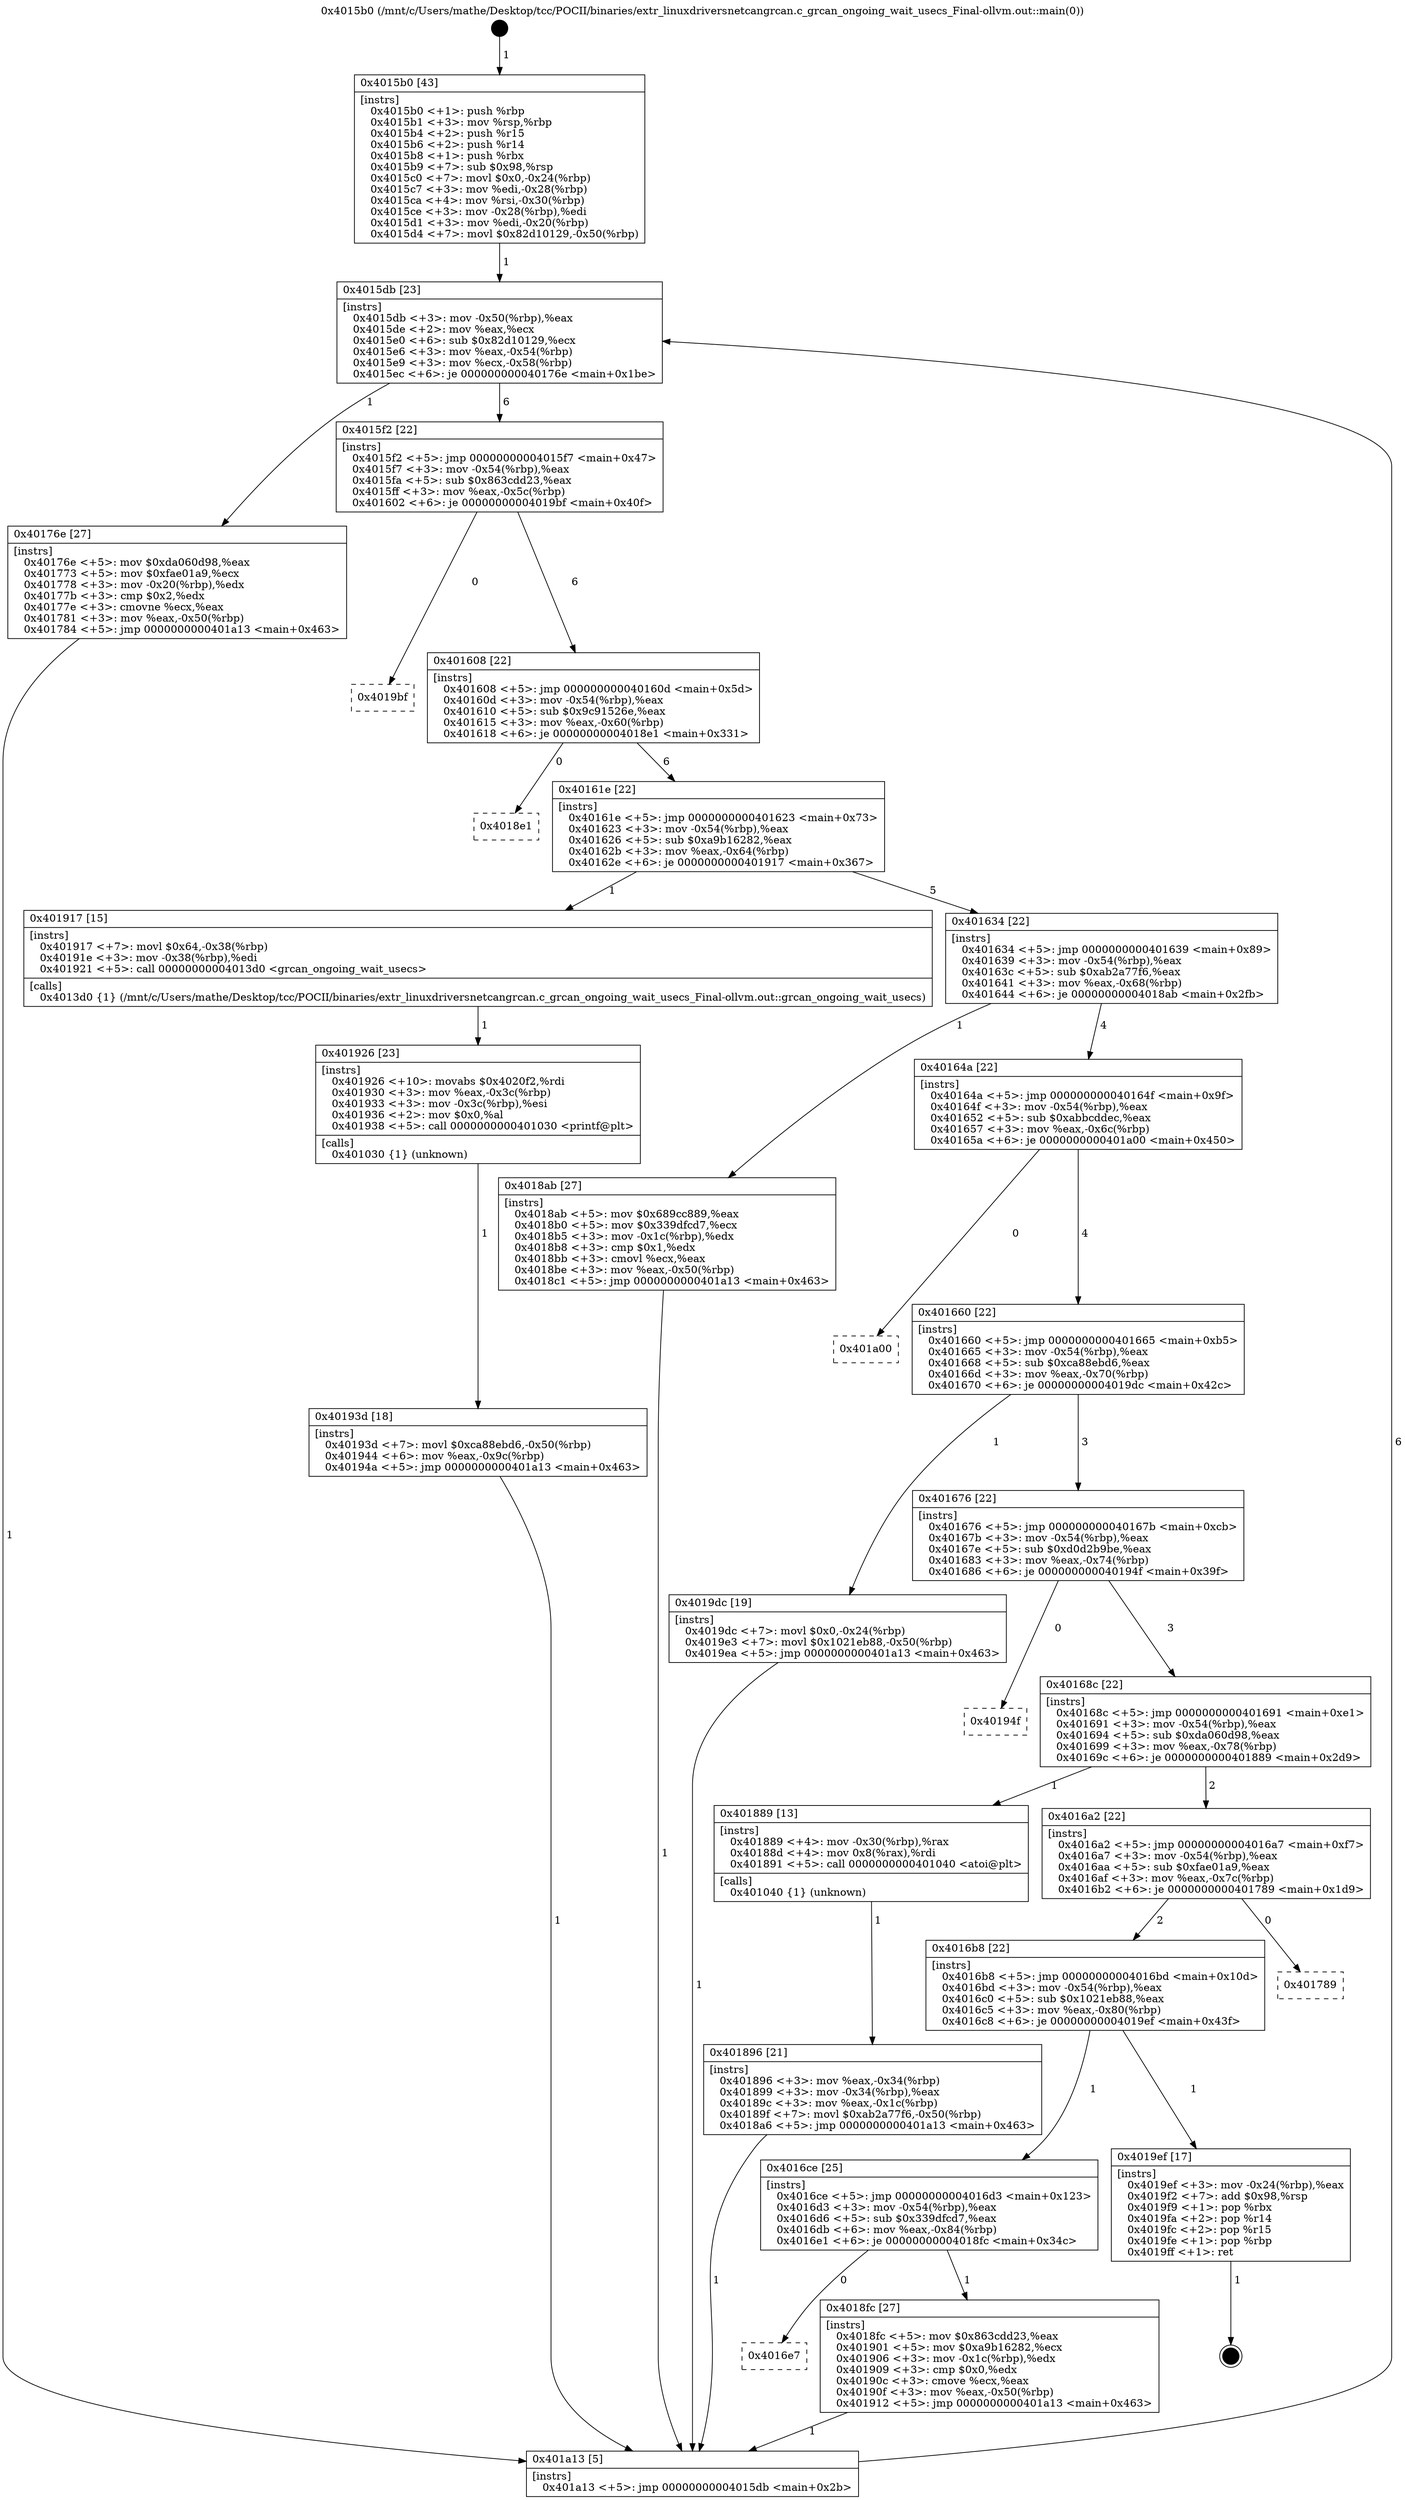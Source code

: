 digraph "0x4015b0" {
  label = "0x4015b0 (/mnt/c/Users/mathe/Desktop/tcc/POCII/binaries/extr_linuxdriversnetcangrcan.c_grcan_ongoing_wait_usecs_Final-ollvm.out::main(0))"
  labelloc = "t"
  node[shape=record]

  Entry [label="",width=0.3,height=0.3,shape=circle,fillcolor=black,style=filled]
  "0x4015db" [label="{
     0x4015db [23]\l
     | [instrs]\l
     &nbsp;&nbsp;0x4015db \<+3\>: mov -0x50(%rbp),%eax\l
     &nbsp;&nbsp;0x4015de \<+2\>: mov %eax,%ecx\l
     &nbsp;&nbsp;0x4015e0 \<+6\>: sub $0x82d10129,%ecx\l
     &nbsp;&nbsp;0x4015e6 \<+3\>: mov %eax,-0x54(%rbp)\l
     &nbsp;&nbsp;0x4015e9 \<+3\>: mov %ecx,-0x58(%rbp)\l
     &nbsp;&nbsp;0x4015ec \<+6\>: je 000000000040176e \<main+0x1be\>\l
  }"]
  "0x40176e" [label="{
     0x40176e [27]\l
     | [instrs]\l
     &nbsp;&nbsp;0x40176e \<+5\>: mov $0xda060d98,%eax\l
     &nbsp;&nbsp;0x401773 \<+5\>: mov $0xfae01a9,%ecx\l
     &nbsp;&nbsp;0x401778 \<+3\>: mov -0x20(%rbp),%edx\l
     &nbsp;&nbsp;0x40177b \<+3\>: cmp $0x2,%edx\l
     &nbsp;&nbsp;0x40177e \<+3\>: cmovne %ecx,%eax\l
     &nbsp;&nbsp;0x401781 \<+3\>: mov %eax,-0x50(%rbp)\l
     &nbsp;&nbsp;0x401784 \<+5\>: jmp 0000000000401a13 \<main+0x463\>\l
  }"]
  "0x4015f2" [label="{
     0x4015f2 [22]\l
     | [instrs]\l
     &nbsp;&nbsp;0x4015f2 \<+5\>: jmp 00000000004015f7 \<main+0x47\>\l
     &nbsp;&nbsp;0x4015f7 \<+3\>: mov -0x54(%rbp),%eax\l
     &nbsp;&nbsp;0x4015fa \<+5\>: sub $0x863cdd23,%eax\l
     &nbsp;&nbsp;0x4015ff \<+3\>: mov %eax,-0x5c(%rbp)\l
     &nbsp;&nbsp;0x401602 \<+6\>: je 00000000004019bf \<main+0x40f\>\l
  }"]
  "0x401a13" [label="{
     0x401a13 [5]\l
     | [instrs]\l
     &nbsp;&nbsp;0x401a13 \<+5\>: jmp 00000000004015db \<main+0x2b\>\l
  }"]
  "0x4015b0" [label="{
     0x4015b0 [43]\l
     | [instrs]\l
     &nbsp;&nbsp;0x4015b0 \<+1\>: push %rbp\l
     &nbsp;&nbsp;0x4015b1 \<+3\>: mov %rsp,%rbp\l
     &nbsp;&nbsp;0x4015b4 \<+2\>: push %r15\l
     &nbsp;&nbsp;0x4015b6 \<+2\>: push %r14\l
     &nbsp;&nbsp;0x4015b8 \<+1\>: push %rbx\l
     &nbsp;&nbsp;0x4015b9 \<+7\>: sub $0x98,%rsp\l
     &nbsp;&nbsp;0x4015c0 \<+7\>: movl $0x0,-0x24(%rbp)\l
     &nbsp;&nbsp;0x4015c7 \<+3\>: mov %edi,-0x28(%rbp)\l
     &nbsp;&nbsp;0x4015ca \<+4\>: mov %rsi,-0x30(%rbp)\l
     &nbsp;&nbsp;0x4015ce \<+3\>: mov -0x28(%rbp),%edi\l
     &nbsp;&nbsp;0x4015d1 \<+3\>: mov %edi,-0x20(%rbp)\l
     &nbsp;&nbsp;0x4015d4 \<+7\>: movl $0x82d10129,-0x50(%rbp)\l
  }"]
  Exit [label="",width=0.3,height=0.3,shape=circle,fillcolor=black,style=filled,peripheries=2]
  "0x4019bf" [label="{
     0x4019bf\l
  }", style=dashed]
  "0x401608" [label="{
     0x401608 [22]\l
     | [instrs]\l
     &nbsp;&nbsp;0x401608 \<+5\>: jmp 000000000040160d \<main+0x5d\>\l
     &nbsp;&nbsp;0x40160d \<+3\>: mov -0x54(%rbp),%eax\l
     &nbsp;&nbsp;0x401610 \<+5\>: sub $0x9c91526e,%eax\l
     &nbsp;&nbsp;0x401615 \<+3\>: mov %eax,-0x60(%rbp)\l
     &nbsp;&nbsp;0x401618 \<+6\>: je 00000000004018e1 \<main+0x331\>\l
  }"]
  "0x40193d" [label="{
     0x40193d [18]\l
     | [instrs]\l
     &nbsp;&nbsp;0x40193d \<+7\>: movl $0xca88ebd6,-0x50(%rbp)\l
     &nbsp;&nbsp;0x401944 \<+6\>: mov %eax,-0x9c(%rbp)\l
     &nbsp;&nbsp;0x40194a \<+5\>: jmp 0000000000401a13 \<main+0x463\>\l
  }"]
  "0x4018e1" [label="{
     0x4018e1\l
  }", style=dashed]
  "0x40161e" [label="{
     0x40161e [22]\l
     | [instrs]\l
     &nbsp;&nbsp;0x40161e \<+5\>: jmp 0000000000401623 \<main+0x73\>\l
     &nbsp;&nbsp;0x401623 \<+3\>: mov -0x54(%rbp),%eax\l
     &nbsp;&nbsp;0x401626 \<+5\>: sub $0xa9b16282,%eax\l
     &nbsp;&nbsp;0x40162b \<+3\>: mov %eax,-0x64(%rbp)\l
     &nbsp;&nbsp;0x40162e \<+6\>: je 0000000000401917 \<main+0x367\>\l
  }"]
  "0x401926" [label="{
     0x401926 [23]\l
     | [instrs]\l
     &nbsp;&nbsp;0x401926 \<+10\>: movabs $0x4020f2,%rdi\l
     &nbsp;&nbsp;0x401930 \<+3\>: mov %eax,-0x3c(%rbp)\l
     &nbsp;&nbsp;0x401933 \<+3\>: mov -0x3c(%rbp),%esi\l
     &nbsp;&nbsp;0x401936 \<+2\>: mov $0x0,%al\l
     &nbsp;&nbsp;0x401938 \<+5\>: call 0000000000401030 \<printf@plt\>\l
     | [calls]\l
     &nbsp;&nbsp;0x401030 \{1\} (unknown)\l
  }"]
  "0x401917" [label="{
     0x401917 [15]\l
     | [instrs]\l
     &nbsp;&nbsp;0x401917 \<+7\>: movl $0x64,-0x38(%rbp)\l
     &nbsp;&nbsp;0x40191e \<+3\>: mov -0x38(%rbp),%edi\l
     &nbsp;&nbsp;0x401921 \<+5\>: call 00000000004013d0 \<grcan_ongoing_wait_usecs\>\l
     | [calls]\l
     &nbsp;&nbsp;0x4013d0 \{1\} (/mnt/c/Users/mathe/Desktop/tcc/POCII/binaries/extr_linuxdriversnetcangrcan.c_grcan_ongoing_wait_usecs_Final-ollvm.out::grcan_ongoing_wait_usecs)\l
  }"]
  "0x401634" [label="{
     0x401634 [22]\l
     | [instrs]\l
     &nbsp;&nbsp;0x401634 \<+5\>: jmp 0000000000401639 \<main+0x89\>\l
     &nbsp;&nbsp;0x401639 \<+3\>: mov -0x54(%rbp),%eax\l
     &nbsp;&nbsp;0x40163c \<+5\>: sub $0xab2a77f6,%eax\l
     &nbsp;&nbsp;0x401641 \<+3\>: mov %eax,-0x68(%rbp)\l
     &nbsp;&nbsp;0x401644 \<+6\>: je 00000000004018ab \<main+0x2fb\>\l
  }"]
  "0x4016e7" [label="{
     0x4016e7\l
  }", style=dashed]
  "0x4018ab" [label="{
     0x4018ab [27]\l
     | [instrs]\l
     &nbsp;&nbsp;0x4018ab \<+5\>: mov $0x689cc889,%eax\l
     &nbsp;&nbsp;0x4018b0 \<+5\>: mov $0x339dfcd7,%ecx\l
     &nbsp;&nbsp;0x4018b5 \<+3\>: mov -0x1c(%rbp),%edx\l
     &nbsp;&nbsp;0x4018b8 \<+3\>: cmp $0x1,%edx\l
     &nbsp;&nbsp;0x4018bb \<+3\>: cmovl %ecx,%eax\l
     &nbsp;&nbsp;0x4018be \<+3\>: mov %eax,-0x50(%rbp)\l
     &nbsp;&nbsp;0x4018c1 \<+5\>: jmp 0000000000401a13 \<main+0x463\>\l
  }"]
  "0x40164a" [label="{
     0x40164a [22]\l
     | [instrs]\l
     &nbsp;&nbsp;0x40164a \<+5\>: jmp 000000000040164f \<main+0x9f\>\l
     &nbsp;&nbsp;0x40164f \<+3\>: mov -0x54(%rbp),%eax\l
     &nbsp;&nbsp;0x401652 \<+5\>: sub $0xabbcddec,%eax\l
     &nbsp;&nbsp;0x401657 \<+3\>: mov %eax,-0x6c(%rbp)\l
     &nbsp;&nbsp;0x40165a \<+6\>: je 0000000000401a00 \<main+0x450\>\l
  }"]
  "0x4018fc" [label="{
     0x4018fc [27]\l
     | [instrs]\l
     &nbsp;&nbsp;0x4018fc \<+5\>: mov $0x863cdd23,%eax\l
     &nbsp;&nbsp;0x401901 \<+5\>: mov $0xa9b16282,%ecx\l
     &nbsp;&nbsp;0x401906 \<+3\>: mov -0x1c(%rbp),%edx\l
     &nbsp;&nbsp;0x401909 \<+3\>: cmp $0x0,%edx\l
     &nbsp;&nbsp;0x40190c \<+3\>: cmove %ecx,%eax\l
     &nbsp;&nbsp;0x40190f \<+3\>: mov %eax,-0x50(%rbp)\l
     &nbsp;&nbsp;0x401912 \<+5\>: jmp 0000000000401a13 \<main+0x463\>\l
  }"]
  "0x401a00" [label="{
     0x401a00\l
  }", style=dashed]
  "0x401660" [label="{
     0x401660 [22]\l
     | [instrs]\l
     &nbsp;&nbsp;0x401660 \<+5\>: jmp 0000000000401665 \<main+0xb5\>\l
     &nbsp;&nbsp;0x401665 \<+3\>: mov -0x54(%rbp),%eax\l
     &nbsp;&nbsp;0x401668 \<+5\>: sub $0xca88ebd6,%eax\l
     &nbsp;&nbsp;0x40166d \<+3\>: mov %eax,-0x70(%rbp)\l
     &nbsp;&nbsp;0x401670 \<+6\>: je 00000000004019dc \<main+0x42c\>\l
  }"]
  "0x4016ce" [label="{
     0x4016ce [25]\l
     | [instrs]\l
     &nbsp;&nbsp;0x4016ce \<+5\>: jmp 00000000004016d3 \<main+0x123\>\l
     &nbsp;&nbsp;0x4016d3 \<+3\>: mov -0x54(%rbp),%eax\l
     &nbsp;&nbsp;0x4016d6 \<+5\>: sub $0x339dfcd7,%eax\l
     &nbsp;&nbsp;0x4016db \<+6\>: mov %eax,-0x84(%rbp)\l
     &nbsp;&nbsp;0x4016e1 \<+6\>: je 00000000004018fc \<main+0x34c\>\l
  }"]
  "0x4019dc" [label="{
     0x4019dc [19]\l
     | [instrs]\l
     &nbsp;&nbsp;0x4019dc \<+7\>: movl $0x0,-0x24(%rbp)\l
     &nbsp;&nbsp;0x4019e3 \<+7\>: movl $0x1021eb88,-0x50(%rbp)\l
     &nbsp;&nbsp;0x4019ea \<+5\>: jmp 0000000000401a13 \<main+0x463\>\l
  }"]
  "0x401676" [label="{
     0x401676 [22]\l
     | [instrs]\l
     &nbsp;&nbsp;0x401676 \<+5\>: jmp 000000000040167b \<main+0xcb\>\l
     &nbsp;&nbsp;0x40167b \<+3\>: mov -0x54(%rbp),%eax\l
     &nbsp;&nbsp;0x40167e \<+5\>: sub $0xd0d2b9be,%eax\l
     &nbsp;&nbsp;0x401683 \<+3\>: mov %eax,-0x74(%rbp)\l
     &nbsp;&nbsp;0x401686 \<+6\>: je 000000000040194f \<main+0x39f\>\l
  }"]
  "0x4019ef" [label="{
     0x4019ef [17]\l
     | [instrs]\l
     &nbsp;&nbsp;0x4019ef \<+3\>: mov -0x24(%rbp),%eax\l
     &nbsp;&nbsp;0x4019f2 \<+7\>: add $0x98,%rsp\l
     &nbsp;&nbsp;0x4019f9 \<+1\>: pop %rbx\l
     &nbsp;&nbsp;0x4019fa \<+2\>: pop %r14\l
     &nbsp;&nbsp;0x4019fc \<+2\>: pop %r15\l
     &nbsp;&nbsp;0x4019fe \<+1\>: pop %rbp\l
     &nbsp;&nbsp;0x4019ff \<+1\>: ret\l
  }"]
  "0x40194f" [label="{
     0x40194f\l
  }", style=dashed]
  "0x40168c" [label="{
     0x40168c [22]\l
     | [instrs]\l
     &nbsp;&nbsp;0x40168c \<+5\>: jmp 0000000000401691 \<main+0xe1\>\l
     &nbsp;&nbsp;0x401691 \<+3\>: mov -0x54(%rbp),%eax\l
     &nbsp;&nbsp;0x401694 \<+5\>: sub $0xda060d98,%eax\l
     &nbsp;&nbsp;0x401699 \<+3\>: mov %eax,-0x78(%rbp)\l
     &nbsp;&nbsp;0x40169c \<+6\>: je 0000000000401889 \<main+0x2d9\>\l
  }"]
  "0x4016b8" [label="{
     0x4016b8 [22]\l
     | [instrs]\l
     &nbsp;&nbsp;0x4016b8 \<+5\>: jmp 00000000004016bd \<main+0x10d\>\l
     &nbsp;&nbsp;0x4016bd \<+3\>: mov -0x54(%rbp),%eax\l
     &nbsp;&nbsp;0x4016c0 \<+5\>: sub $0x1021eb88,%eax\l
     &nbsp;&nbsp;0x4016c5 \<+3\>: mov %eax,-0x80(%rbp)\l
     &nbsp;&nbsp;0x4016c8 \<+6\>: je 00000000004019ef \<main+0x43f\>\l
  }"]
  "0x401889" [label="{
     0x401889 [13]\l
     | [instrs]\l
     &nbsp;&nbsp;0x401889 \<+4\>: mov -0x30(%rbp),%rax\l
     &nbsp;&nbsp;0x40188d \<+4\>: mov 0x8(%rax),%rdi\l
     &nbsp;&nbsp;0x401891 \<+5\>: call 0000000000401040 \<atoi@plt\>\l
     | [calls]\l
     &nbsp;&nbsp;0x401040 \{1\} (unknown)\l
  }"]
  "0x4016a2" [label="{
     0x4016a2 [22]\l
     | [instrs]\l
     &nbsp;&nbsp;0x4016a2 \<+5\>: jmp 00000000004016a7 \<main+0xf7\>\l
     &nbsp;&nbsp;0x4016a7 \<+3\>: mov -0x54(%rbp),%eax\l
     &nbsp;&nbsp;0x4016aa \<+5\>: sub $0xfae01a9,%eax\l
     &nbsp;&nbsp;0x4016af \<+3\>: mov %eax,-0x7c(%rbp)\l
     &nbsp;&nbsp;0x4016b2 \<+6\>: je 0000000000401789 \<main+0x1d9\>\l
  }"]
  "0x401896" [label="{
     0x401896 [21]\l
     | [instrs]\l
     &nbsp;&nbsp;0x401896 \<+3\>: mov %eax,-0x34(%rbp)\l
     &nbsp;&nbsp;0x401899 \<+3\>: mov -0x34(%rbp),%eax\l
     &nbsp;&nbsp;0x40189c \<+3\>: mov %eax,-0x1c(%rbp)\l
     &nbsp;&nbsp;0x40189f \<+7\>: movl $0xab2a77f6,-0x50(%rbp)\l
     &nbsp;&nbsp;0x4018a6 \<+5\>: jmp 0000000000401a13 \<main+0x463\>\l
  }"]
  "0x401789" [label="{
     0x401789\l
  }", style=dashed]
  Entry -> "0x4015b0" [label=" 1"]
  "0x4015db" -> "0x40176e" [label=" 1"]
  "0x4015db" -> "0x4015f2" [label=" 6"]
  "0x40176e" -> "0x401a13" [label=" 1"]
  "0x4015b0" -> "0x4015db" [label=" 1"]
  "0x401a13" -> "0x4015db" [label=" 6"]
  "0x4019ef" -> Exit [label=" 1"]
  "0x4015f2" -> "0x4019bf" [label=" 0"]
  "0x4015f2" -> "0x401608" [label=" 6"]
  "0x4019dc" -> "0x401a13" [label=" 1"]
  "0x401608" -> "0x4018e1" [label=" 0"]
  "0x401608" -> "0x40161e" [label=" 6"]
  "0x40193d" -> "0x401a13" [label=" 1"]
  "0x40161e" -> "0x401917" [label=" 1"]
  "0x40161e" -> "0x401634" [label=" 5"]
  "0x401926" -> "0x40193d" [label=" 1"]
  "0x401634" -> "0x4018ab" [label=" 1"]
  "0x401634" -> "0x40164a" [label=" 4"]
  "0x401917" -> "0x401926" [label=" 1"]
  "0x40164a" -> "0x401a00" [label=" 0"]
  "0x40164a" -> "0x401660" [label=" 4"]
  "0x4018fc" -> "0x401a13" [label=" 1"]
  "0x401660" -> "0x4019dc" [label=" 1"]
  "0x401660" -> "0x401676" [label=" 3"]
  "0x4016ce" -> "0x4018fc" [label=" 1"]
  "0x401676" -> "0x40194f" [label=" 0"]
  "0x401676" -> "0x40168c" [label=" 3"]
  "0x4016ce" -> "0x4016e7" [label=" 0"]
  "0x40168c" -> "0x401889" [label=" 1"]
  "0x40168c" -> "0x4016a2" [label=" 2"]
  "0x401889" -> "0x401896" [label=" 1"]
  "0x401896" -> "0x401a13" [label=" 1"]
  "0x4018ab" -> "0x401a13" [label=" 1"]
  "0x4016b8" -> "0x4019ef" [label=" 1"]
  "0x4016a2" -> "0x401789" [label=" 0"]
  "0x4016a2" -> "0x4016b8" [label=" 2"]
  "0x4016b8" -> "0x4016ce" [label=" 1"]
}
